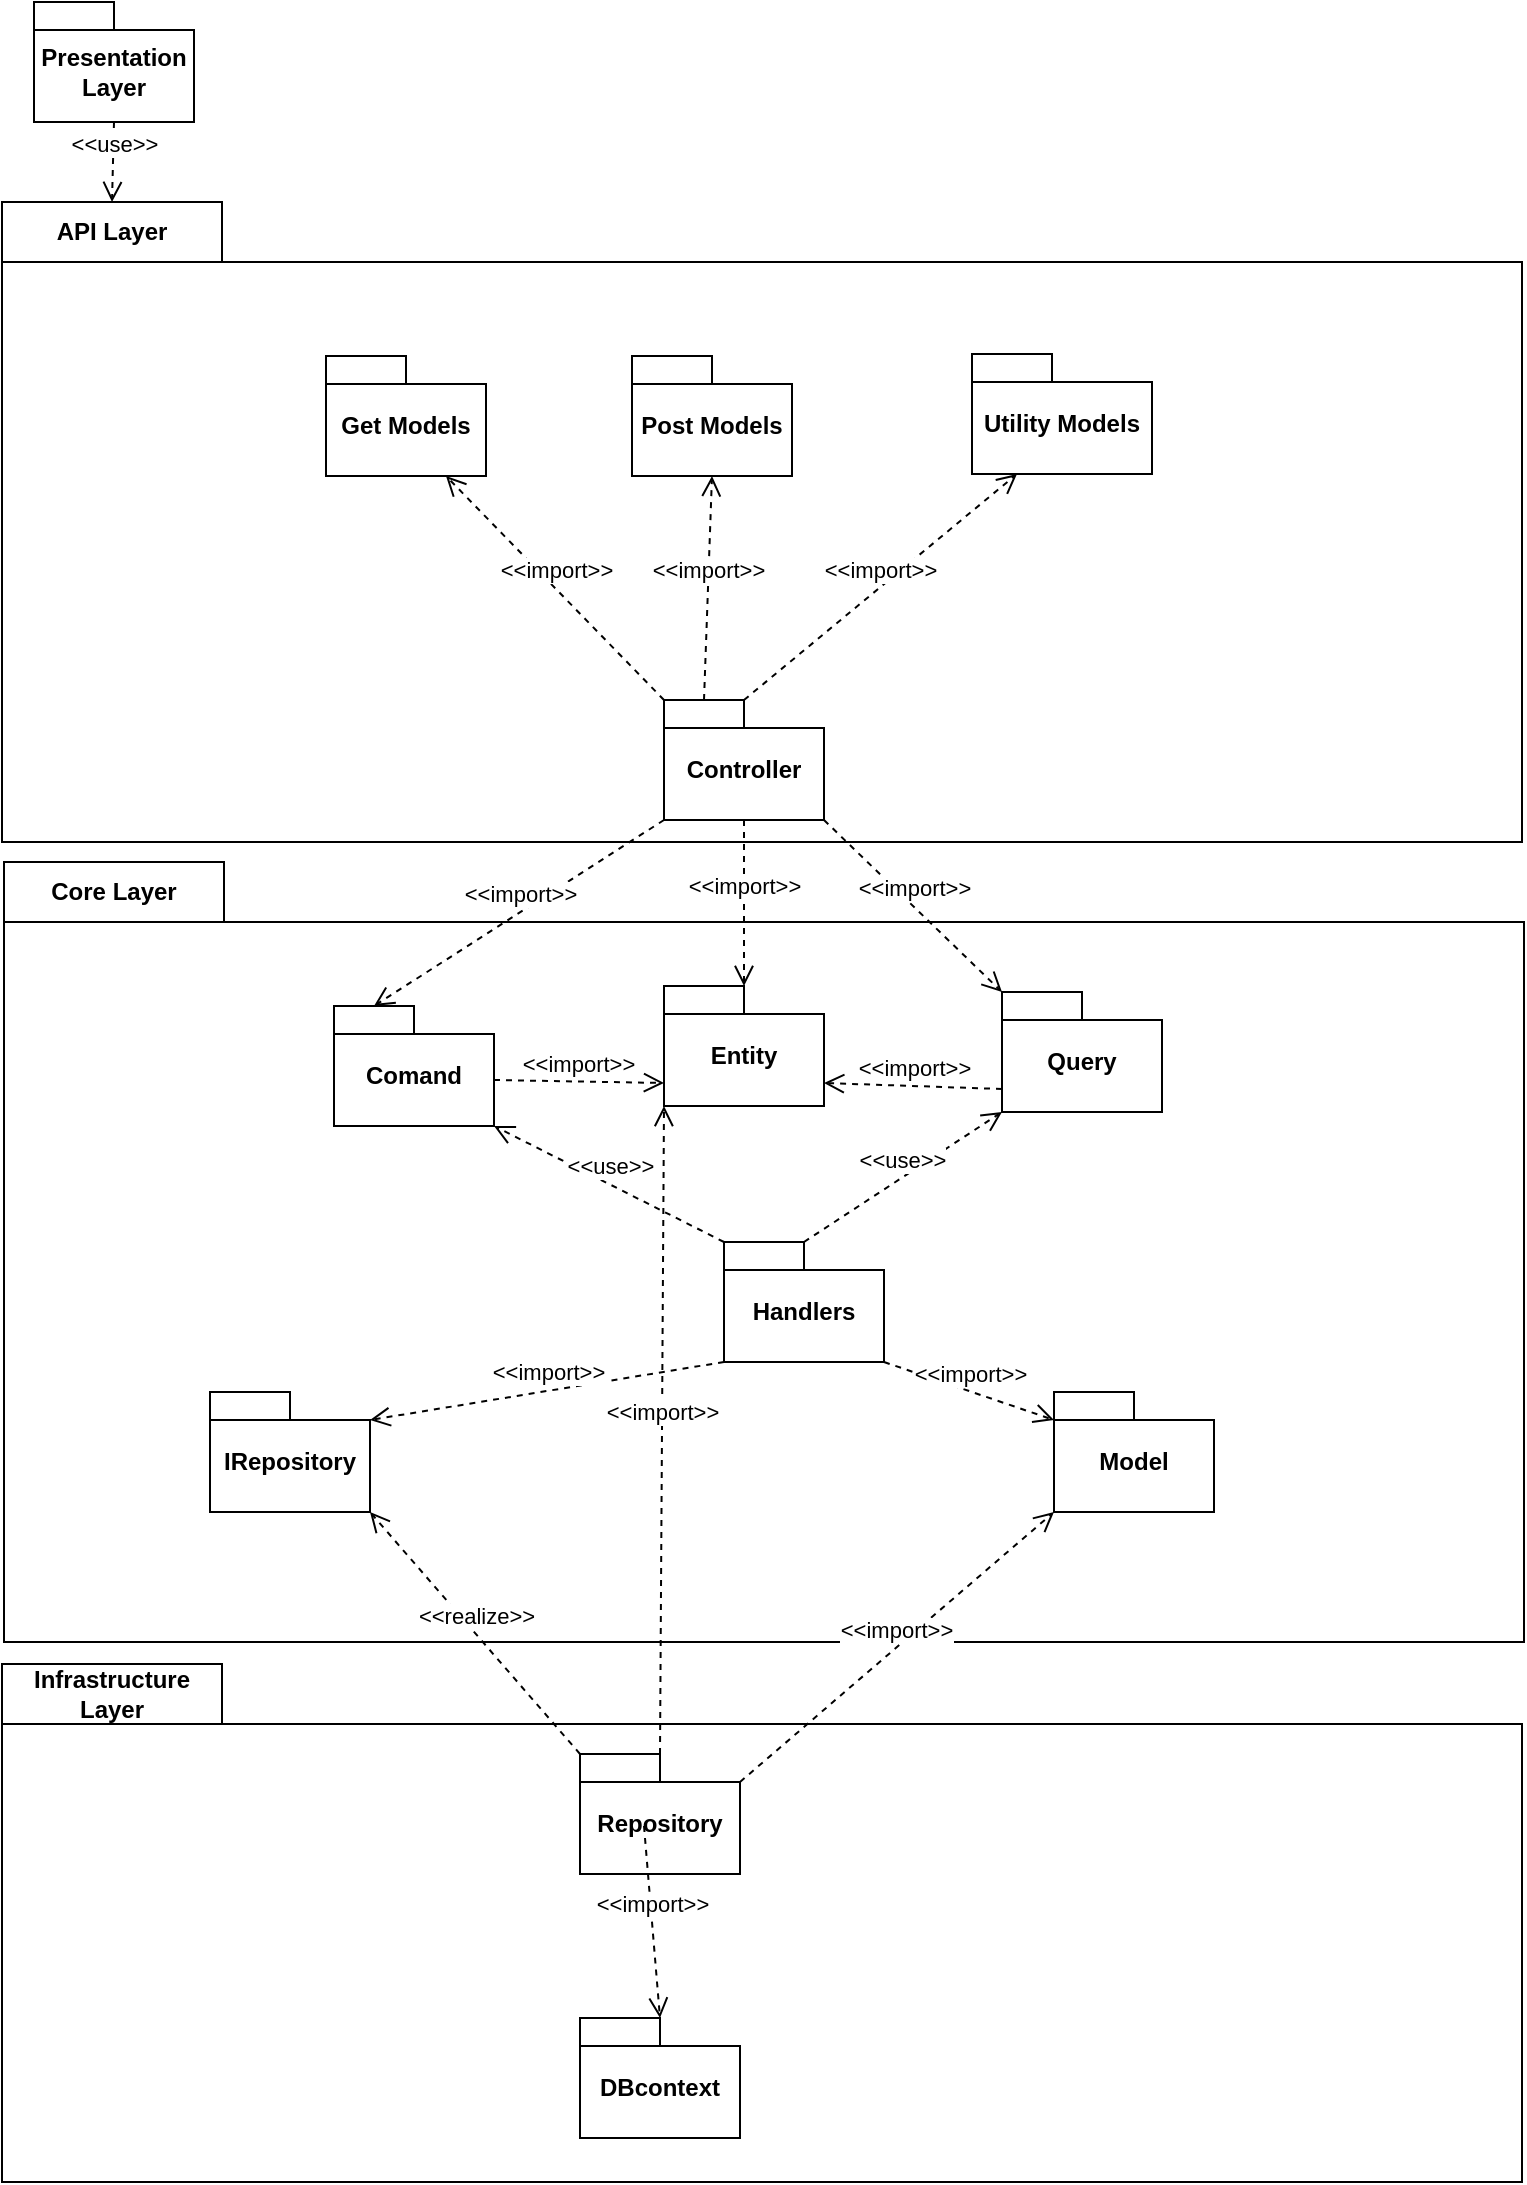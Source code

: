 <mxfile version="26.0.4">
  <diagram name="Page-1" id="y_uRlGHnIqE8O_f2XJWi">
    <mxGraphModel dx="1509" dy="1006" grid="1" gridSize="10" guides="1" tooltips="1" connect="1" arrows="1" fold="1" page="1" pageScale="1" pageWidth="850" pageHeight="1100" math="0" shadow="0">
      <root>
        <mxCell id="0" />
        <mxCell id="1" parent="0" />
        <mxCell id="uWsQu2dBUihxipV-bbPz-4" value="Core Layer" style="shape=folder;fontStyle=1;tabWidth=110;tabHeight=30;tabPosition=left;html=1;boundedLbl=1;labelInHeader=1;container=1;collapsible=0;whiteSpace=wrap;" vertex="1" parent="1">
          <mxGeometry x="45" y="432" width="760" height="390" as="geometry" />
        </mxCell>
        <mxCell id="uWsQu2dBUihxipV-bbPz-5" value="" style="html=1;strokeColor=none;resizeWidth=1;resizeHeight=1;fillColor=none;part=1;connectable=0;allowArrows=0;deletable=0;whiteSpace=wrap;" vertex="1" parent="uWsQu2dBUihxipV-bbPz-4">
          <mxGeometry width="760" height="273" relative="1" as="geometry">
            <mxPoint y="30" as="offset" />
          </mxGeometry>
        </mxCell>
        <mxCell id="A_My94qUQjvZ5UWTVwpE-17" value="Handlers" style="shape=folder;fontStyle=1;spacingTop=10;tabWidth=40;tabHeight=14;tabPosition=left;html=1;whiteSpace=wrap;" parent="uWsQu2dBUihxipV-bbPz-4" vertex="1">
          <mxGeometry x="360" y="190" width="80" height="60" as="geometry" />
        </mxCell>
        <mxCell id="A_My94qUQjvZ5UWTVwpE-25" value="&amp;lt;&amp;lt;import&amp;gt;&amp;gt;" style="html=1;verticalAlign=bottom;endArrow=open;dashed=1;endSize=8;curved=0;rounded=0;exitX=0;exitY=0;exitDx=0;exitDy=60;exitPerimeter=0;entryX=0;entryY=0;entryDx=80;entryDy=14;entryPerimeter=0;" parent="1" source="A_My94qUQjvZ5UWTVwpE-17" target="A_My94qUQjvZ5UWTVwpE-5" edge="1">
          <mxGeometry relative="1" as="geometry">
            <mxPoint x="380" y="782" as="sourcePoint" />
            <mxPoint x="255" y="874" as="targetPoint" />
          </mxGeometry>
        </mxCell>
        <mxCell id="A_My94qUQjvZ5UWTVwpE-26" value="&amp;lt;&amp;lt;import&amp;gt;&amp;gt;" style="html=1;verticalAlign=bottom;endArrow=open;dashed=1;endSize=8;curved=0;rounded=0;exitX=0;exitY=0;exitDx=80;exitDy=60;exitPerimeter=0;entryX=0;entryY=0;entryDx=0;entryDy=14;entryPerimeter=0;" parent="1" source="A_My94qUQjvZ5UWTVwpE-17" target="A_My94qUQjvZ5UWTVwpE-16" edge="1">
          <mxGeometry relative="1" as="geometry">
            <mxPoint x="392" y="722" as="sourcePoint" />
            <mxPoint x="320" y="746" as="targetPoint" />
          </mxGeometry>
        </mxCell>
        <mxCell id="A_My94qUQjvZ5UWTVwpE-27" value="&amp;lt;&amp;lt;import&amp;gt;&amp;gt;" style="html=1;verticalAlign=bottom;endArrow=open;dashed=1;endSize=8;curved=0;rounded=0;exitX=0;exitY=0;exitDx=80;exitDy=37;exitPerimeter=0;entryX=0;entryY=0;entryDx=0;entryDy=48.5;entryPerimeter=0;" parent="1" source="A_My94qUQjvZ5UWTVwpE-12" target="A_My94qUQjvZ5UWTVwpE-14" edge="1">
          <mxGeometry relative="1" as="geometry">
            <mxPoint x="390" y="582" as="sourcePoint" />
            <mxPoint x="340" y="572" as="targetPoint" />
          </mxGeometry>
        </mxCell>
        <mxCell id="A_My94qUQjvZ5UWTVwpE-28" value="&amp;lt;&amp;lt;import&amp;gt;&amp;gt;" style="html=1;verticalAlign=bottom;endArrow=open;dashed=1;endSize=8;curved=0;rounded=0;entryX=0;entryY=0;entryDx=80;entryDy=48.5;entryPerimeter=0;exitX=0;exitY=0;exitDx=0;exitDy=48.5;exitPerimeter=0;" parent="1" source="A_My94qUQjvZ5UWTVwpE-13" target="A_My94qUQjvZ5UWTVwpE-14" edge="1">
          <mxGeometry relative="1" as="geometry">
            <mxPoint x="480" y="572" as="sourcePoint" />
            <mxPoint x="390" y="612" as="targetPoint" />
          </mxGeometry>
        </mxCell>
        <mxCell id="A_My94qUQjvZ5UWTVwpE-12" value="Comand" style="shape=folder;fontStyle=1;spacingTop=10;tabWidth=40;tabHeight=14;tabPosition=left;html=1;whiteSpace=wrap;" parent="1" vertex="1">
          <mxGeometry x="210" y="504" width="80" height="60" as="geometry" />
        </mxCell>
        <mxCell id="A_My94qUQjvZ5UWTVwpE-14" value="Entity" style="shape=folder;fontStyle=1;spacingTop=10;tabWidth=40;tabHeight=14;tabPosition=left;html=1;whiteSpace=wrap;" parent="1" vertex="1">
          <mxGeometry x="375" y="494" width="80" height="60" as="geometry" />
        </mxCell>
        <mxCell id="A_My94qUQjvZ5UWTVwpE-5" value="IRepository" style="shape=folder;fontStyle=1;spacingTop=10;tabWidth=40;tabHeight=14;tabPosition=left;html=1;whiteSpace=wrap;" parent="1" vertex="1">
          <mxGeometry x="148" y="697" width="80" height="60" as="geometry" />
        </mxCell>
        <mxCell id="A_My94qUQjvZ5UWTVwpE-16" value="Model" style="shape=folder;fontStyle=1;spacingTop=10;tabWidth=40;tabHeight=14;tabPosition=left;html=1;whiteSpace=wrap;" parent="1" vertex="1">
          <mxGeometry x="570" y="697" width="80" height="60" as="geometry" />
        </mxCell>
        <mxCell id="A_My94qUQjvZ5UWTVwpE-23" value="&amp;lt;&amp;lt;use&amp;gt;&amp;gt;" style="html=1;verticalAlign=bottom;endArrow=open;dashed=1;endSize=8;curved=0;rounded=0;exitX=0;exitY=0;exitDx=40;exitDy=0;exitPerimeter=0;entryX=0;entryY=0;entryDx=0;entryDy=60;entryPerimeter=0;" parent="1" source="A_My94qUQjvZ5UWTVwpE-17" target="A_My94qUQjvZ5UWTVwpE-13" edge="1">
          <mxGeometry x="-0.003" relative="1" as="geometry">
            <mxPoint x="340" y="612" as="sourcePoint" />
            <mxPoint x="215" y="704" as="targetPoint" />
            <mxPoint as="offset" />
          </mxGeometry>
        </mxCell>
        <mxCell id="A_My94qUQjvZ5UWTVwpE-24" value="&amp;lt;&amp;lt;use&amp;gt;&amp;gt;" style="html=1;verticalAlign=bottom;endArrow=open;dashed=1;endSize=8;curved=0;rounded=0;exitX=0;exitY=0;exitDx=0;exitDy=0;exitPerimeter=0;entryX=0;entryY=0;entryDx=80;entryDy=60;entryPerimeter=0;" parent="1" source="A_My94qUQjvZ5UWTVwpE-17" target="A_My94qUQjvZ5UWTVwpE-12" edge="1">
          <mxGeometry x="-0.003" relative="1" as="geometry">
            <mxPoint x="330" y="612" as="sourcePoint" />
            <mxPoint x="435" y="525" as="targetPoint" />
            <mxPoint as="offset" />
          </mxGeometry>
        </mxCell>
        <mxCell id="A_My94qUQjvZ5UWTVwpE-13" value="Query" style="shape=folder;fontStyle=1;spacingTop=10;tabWidth=40;tabHeight=14;tabPosition=left;html=1;whiteSpace=wrap;" parent="1" vertex="1">
          <mxGeometry x="544" y="497" width="80" height="60" as="geometry" />
        </mxCell>
        <mxCell id="uWsQu2dBUihxipV-bbPz-6" value="API Layer" style="shape=folder;fontStyle=1;tabWidth=110;tabHeight=30;tabPosition=left;html=1;boundedLbl=1;labelInHeader=1;container=1;collapsible=0;whiteSpace=wrap;" vertex="1" parent="1">
          <mxGeometry x="44" y="102" width="760" height="320" as="geometry" />
        </mxCell>
        <mxCell id="uWsQu2dBUihxipV-bbPz-7" value="" style="html=1;strokeColor=none;resizeWidth=1;resizeHeight=1;fillColor=none;part=1;connectable=0;allowArrows=0;deletable=0;whiteSpace=wrap;" vertex="1" parent="uWsQu2dBUihxipV-bbPz-6">
          <mxGeometry width="760" height="224" relative="1" as="geometry">
            <mxPoint y="30" as="offset" />
          </mxGeometry>
        </mxCell>
        <mxCell id="A_My94qUQjvZ5UWTVwpE-1" value="Controller" style="shape=folder;fontStyle=1;spacingTop=10;tabWidth=40;tabHeight=14;tabPosition=left;html=1;whiteSpace=wrap;" parent="1" vertex="1">
          <mxGeometry x="375" y="351" width="80" height="60" as="geometry" />
        </mxCell>
        <mxCell id="A_My94qUQjvZ5UWTVwpE-2" value="Get Models" style="shape=folder;fontStyle=1;spacingTop=10;tabWidth=40;tabHeight=14;tabPosition=left;html=1;whiteSpace=wrap;" parent="1" vertex="1">
          <mxGeometry x="206" y="179" width="80" height="60" as="geometry" />
        </mxCell>
        <mxCell id="A_My94qUQjvZ5UWTVwpE-3" value="Post Models" style="shape=folder;fontStyle=1;spacingTop=10;tabWidth=40;tabHeight=14;tabPosition=left;html=1;whiteSpace=wrap;" parent="1" vertex="1">
          <mxGeometry x="359" y="179" width="80" height="60" as="geometry" />
        </mxCell>
        <mxCell id="A_My94qUQjvZ5UWTVwpE-4" value="Utility Models" style="shape=folder;fontStyle=1;spacingTop=10;tabWidth=40;tabHeight=14;tabPosition=left;html=1;whiteSpace=wrap;" parent="1" vertex="1">
          <mxGeometry x="529" y="178" width="90" height="60" as="geometry" />
        </mxCell>
        <mxCell id="A_My94qUQjvZ5UWTVwpE-7" value="&amp;lt;&amp;lt;import&amp;gt;&amp;gt;" style="html=1;verticalAlign=bottom;endArrow=open;dashed=1;endSize=8;curved=0;rounded=0;exitX=0;exitY=0;exitDx=0;exitDy=0;exitPerimeter=0;entryX=0.75;entryY=1;entryDx=0;entryDy=0;entryPerimeter=0;" parent="1" source="A_My94qUQjvZ5UWTVwpE-1" target="A_My94qUQjvZ5UWTVwpE-2" edge="1">
          <mxGeometry relative="1" as="geometry">
            <mxPoint x="118" y="737" as="sourcePoint" />
            <mxPoint x="38" y="737" as="targetPoint" />
          </mxGeometry>
        </mxCell>
        <mxCell id="A_My94qUQjvZ5UWTVwpE-10" value="&amp;lt;&amp;lt;import&amp;gt;&amp;gt;" style="html=1;verticalAlign=bottom;endArrow=open;dashed=1;endSize=8;curved=0;rounded=0;entryX=0.5;entryY=1;entryDx=0;entryDy=0;entryPerimeter=0;exitX=0;exitY=0;exitDx=20;exitDy=0;exitPerimeter=0;" parent="1" source="A_My94qUQjvZ5UWTVwpE-1" target="A_My94qUQjvZ5UWTVwpE-3" edge="1">
          <mxGeometry relative="1" as="geometry">
            <mxPoint x="389" y="653" as="sourcePoint" />
            <mxPoint x="270" y="458" as="targetPoint" />
          </mxGeometry>
        </mxCell>
        <mxCell id="A_My94qUQjvZ5UWTVwpE-11" value="&amp;lt;&amp;lt;import&amp;gt;&amp;gt;" style="html=1;verticalAlign=bottom;endArrow=open;dashed=1;endSize=8;curved=0;rounded=0;entryX=0.25;entryY=1;entryDx=0;entryDy=0;entryPerimeter=0;exitX=0;exitY=0;exitDx=40;exitDy=0;exitPerimeter=0;" parent="1" source="A_My94qUQjvZ5UWTVwpE-1" target="A_My94qUQjvZ5UWTVwpE-4" edge="1">
          <mxGeometry relative="1" as="geometry">
            <mxPoint x="393" y="597" as="sourcePoint" />
            <mxPoint x="415" y="499" as="targetPoint" />
          </mxGeometry>
        </mxCell>
        <mxCell id="A_My94qUQjvZ5UWTVwpE-19" value="&amp;lt;&amp;lt;import&amp;gt;&amp;gt;" style="html=1;verticalAlign=bottom;endArrow=open;dashed=1;endSize=8;curved=0;rounded=0;exitX=0.5;exitY=1;exitDx=0;exitDy=0;exitPerimeter=0;entryX=0;entryY=0;entryDx=40;entryDy=0;entryPerimeter=0;" parent="1" source="A_My94qUQjvZ5UWTVwpE-1" target="A_My94qUQjvZ5UWTVwpE-14" edge="1">
          <mxGeometry relative="1" as="geometry">
            <mxPoint x="323" y="543" as="sourcePoint" />
            <mxPoint x="194" y="627" as="targetPoint" />
          </mxGeometry>
        </mxCell>
        <mxCell id="A_My94qUQjvZ5UWTVwpE-20" value="&amp;lt;&amp;lt;import&amp;gt;&amp;gt;" style="html=1;verticalAlign=bottom;endArrow=open;dashed=1;endSize=8;curved=0;rounded=0;exitX=0;exitY=0;exitDx=0;exitDy=60;exitPerimeter=0;entryX=0;entryY=0;entryDx=20;entryDy=0;entryPerimeter=0;" parent="1" source="A_My94qUQjvZ5UWTVwpE-1" target="A_My94qUQjvZ5UWTVwpE-12" edge="1">
          <mxGeometry relative="1" as="geometry">
            <mxPoint x="373" y="597" as="sourcePoint" />
            <mxPoint x="239" y="473" as="targetPoint" />
          </mxGeometry>
        </mxCell>
        <mxCell id="A_My94qUQjvZ5UWTVwpE-21" value="&amp;lt;&amp;lt;import&amp;gt;&amp;gt;" style="html=1;verticalAlign=bottom;endArrow=open;dashed=1;endSize=8;curved=0;rounded=0;exitX=0;exitY=0;exitDx=80;exitDy=60;exitPerimeter=0;entryX=0;entryY=0;entryDx=0;entryDy=0;entryPerimeter=0;" parent="1" source="A_My94qUQjvZ5UWTVwpE-1" target="A_My94qUQjvZ5UWTVwpE-13" edge="1">
          <mxGeometry relative="1" as="geometry">
            <mxPoint x="469" y="533" as="sourcePoint" />
            <mxPoint x="418" y="412" as="targetPoint" />
          </mxGeometry>
        </mxCell>
        <mxCell id="uWsQu2dBUihxipV-bbPz-8" value="Infrastructure Layer" style="shape=folder;fontStyle=1;tabWidth=110;tabHeight=30;tabPosition=left;html=1;boundedLbl=1;labelInHeader=1;container=1;collapsible=0;whiteSpace=wrap;" vertex="1" parent="1">
          <mxGeometry x="44" y="833" width="760" height="259" as="geometry" />
        </mxCell>
        <mxCell id="uWsQu2dBUihxipV-bbPz-9" value="" style="html=1;strokeColor=none;resizeWidth=1;resizeHeight=1;fillColor=none;part=1;connectable=0;allowArrows=0;deletable=0;whiteSpace=wrap;" vertex="1" parent="uWsQu2dBUihxipV-bbPz-8">
          <mxGeometry width="760" height="181.3" relative="1" as="geometry">
            <mxPoint y="30" as="offset" />
          </mxGeometry>
        </mxCell>
        <mxCell id="A_My94qUQjvZ5UWTVwpE-29" value="Repository" style="shape=folder;fontStyle=1;spacingTop=10;tabWidth=40;tabHeight=14;tabPosition=left;html=1;whiteSpace=wrap;" parent="1" vertex="1">
          <mxGeometry x="333" y="878" width="80" height="60" as="geometry" />
        </mxCell>
        <mxCell id="A_My94qUQjvZ5UWTVwpE-32" value="&lt;div style=&quot;text-align: left;&quot;&gt;&amp;lt;&amp;lt;import&amp;gt;&amp;gt;&lt;/div&gt;" style="html=1;verticalAlign=bottom;endArrow=open;dashed=1;endSize=8;curved=0;rounded=0;exitX=0;exitY=0;exitDx=80;exitDy=14;exitPerimeter=0;entryX=0;entryY=0;entryDx=0;entryDy=60;entryPerimeter=0;" parent="1" source="A_My94qUQjvZ5UWTVwpE-29" target="A_My94qUQjvZ5UWTVwpE-16" edge="1">
          <mxGeometry relative="1" as="geometry">
            <mxPoint x="375" y="852" as="sourcePoint" />
            <mxPoint x="385" y="564" as="targetPoint" />
          </mxGeometry>
        </mxCell>
        <mxCell id="A_My94qUQjvZ5UWTVwpE-33" value="DBcontext" style="shape=folder;fontStyle=1;spacingTop=10;tabWidth=40;tabHeight=14;tabPosition=left;html=1;whiteSpace=wrap;" parent="1" vertex="1">
          <mxGeometry x="333" y="1010" width="80" height="60" as="geometry" />
        </mxCell>
        <mxCell id="A_My94qUQjvZ5UWTVwpE-35" value="&lt;div style=&quot;text-align: left;&quot;&gt;&amp;lt;&amp;lt;import&amp;gt;&amp;gt;&lt;/div&gt;" style="html=1;verticalAlign=bottom;endArrow=open;dashed=1;endSize=8;curved=0;rounded=0;exitX=0.5;exitY=1;exitDx=0;exitDy=0;exitPerimeter=0;entryX=0;entryY=0;entryDx=40;entryDy=0;entryPerimeter=0;" parent="1" target="A_My94qUQjvZ5UWTVwpE-33" edge="1">
          <mxGeometry relative="1" as="geometry">
            <mxPoint x="365" y="914" as="sourcePoint" />
            <mxPoint x="460" y="645" as="targetPoint" />
          </mxGeometry>
        </mxCell>
        <mxCell id="A_My94qUQjvZ5UWTVwpE-31" value="&lt;div style=&quot;text-align: left;&quot;&gt;&amp;lt;&amp;lt;import&amp;gt;&amp;gt;&lt;/div&gt;" style="html=1;verticalAlign=bottom;endArrow=open;dashed=1;endSize=8;curved=0;rounded=0;exitX=0;exitY=0;exitDx=40;exitDy=0;exitPerimeter=0;entryX=0;entryY=0;entryDx=0;entryDy=60;entryPerimeter=0;" parent="1" source="A_My94qUQjvZ5UWTVwpE-29" target="A_My94qUQjvZ5UWTVwpE-14" edge="1">
          <mxGeometry relative="1" as="geometry">
            <mxPoint x="374" y="830" as="sourcePoint" />
            <mxPoint x="292" y="745" as="targetPoint" />
          </mxGeometry>
        </mxCell>
        <mxCell id="A_My94qUQjvZ5UWTVwpE-30" value="&lt;div style=&quot;text-align: left;&quot;&gt;&amp;lt;&amp;lt;realize&amp;gt;&amp;gt;&lt;/div&gt;" style="html=1;verticalAlign=bottom;endArrow=open;dashed=1;endSize=8;curved=0;rounded=0;exitX=0;exitY=0;exitDx=0;exitDy=0;exitPerimeter=0;entryX=0;entryY=0;entryDx=80;entryDy=60;entryPerimeter=0;" parent="1" source="A_My94qUQjvZ5UWTVwpE-29" target="A_My94qUQjvZ5UWTVwpE-5" edge="1">
          <mxGeometry relative="1" as="geometry">
            <mxPoint x="260" y="792" as="sourcePoint" />
            <mxPoint x="106" y="791" as="targetPoint" />
          </mxGeometry>
        </mxCell>
        <mxCell id="uWsQu2dBUihxipV-bbPz-12" value="Presentation&lt;div&gt;Layer&lt;/div&gt;" style="shape=folder;fontStyle=1;spacingTop=10;tabWidth=40;tabHeight=14;tabPosition=left;html=1;whiteSpace=wrap;" vertex="1" parent="1">
          <mxGeometry x="60" y="2" width="80" height="60" as="geometry" />
        </mxCell>
        <mxCell id="uWsQu2dBUihxipV-bbPz-13" value="&amp;lt;&amp;lt;use&amp;gt;&amp;gt;" style="html=1;verticalAlign=bottom;endArrow=open;dashed=1;endSize=8;curved=0;rounded=0;exitX=0.5;exitY=1;exitDx=0;exitDy=0;exitPerimeter=0;entryX=0;entryY=0;entryDx=55;entryDy=0;entryPerimeter=0;" edge="1" parent="1" source="uWsQu2dBUihxipV-bbPz-12" target="uWsQu2dBUihxipV-bbPz-6">
          <mxGeometry x="-0.003" relative="1" as="geometry">
            <mxPoint x="380" y="32" as="sourcePoint" />
            <mxPoint x="265" y="-26" as="targetPoint" />
            <mxPoint as="offset" />
          </mxGeometry>
        </mxCell>
      </root>
    </mxGraphModel>
  </diagram>
</mxfile>
